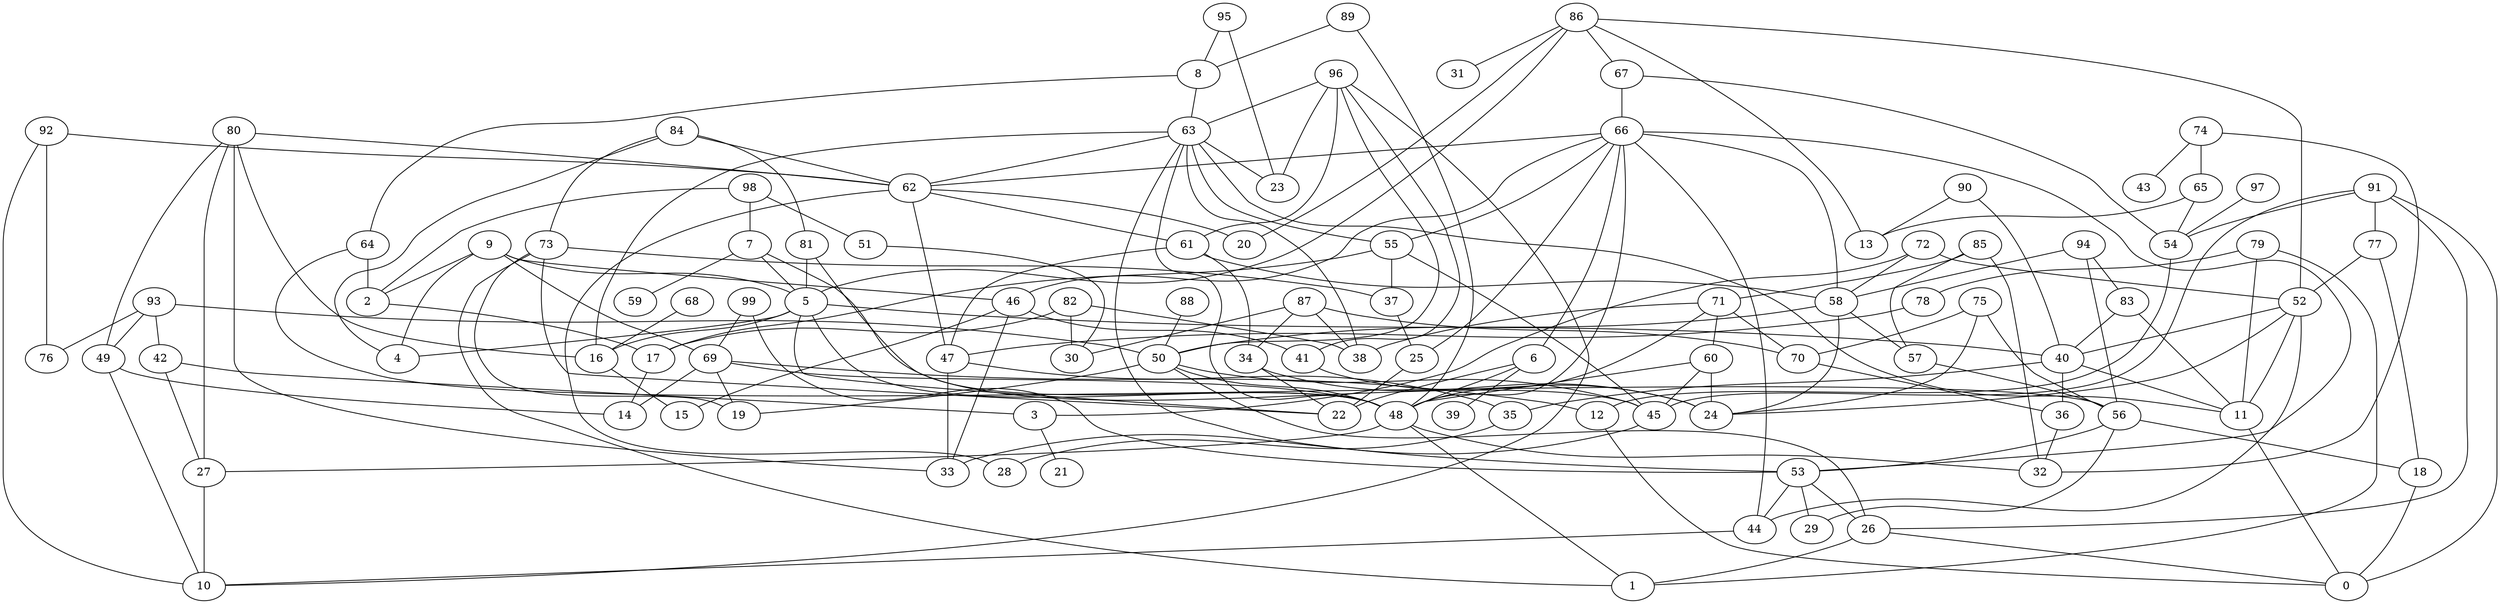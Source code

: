 digraph GG_graph {

subgraph G_graph {
edge [color = black]
"80" -> "16" [dir = none]
"60" -> "24" [dir = none]
"89" -> "48" [dir = none]
"97" -> "54" [dir = none]
"78" -> "47" [dir = none]
"86" -> "31" [dir = none]
"86" -> "67" [dir = none]
"91" -> "77" [dir = none]
"91" -> "26" [dir = none]
"91" -> "45" [dir = none]
"98" -> "51" [dir = none]
"98" -> "2" [dir = none]
"99" -> "69" [dir = none]
"92" -> "76" [dir = none]
"92" -> "10" [dir = none]
"92" -> "62" [dir = none]
"71" -> "70" [dir = none]
"71" -> "48" [dir = none]
"65" -> "54" [dir = none]
"7" -> "59" [dir = none]
"7" -> "5" [dir = none]
"27" -> "10" [dir = none]
"6" -> "39" [dir = none]
"6" -> "48" [dir = none]
"85" -> "57" [dir = none]
"85" -> "32" [dir = none]
"85" -> "71" [dir = none]
"53" -> "44" [dir = none]
"53" -> "29" [dir = none]
"5" -> "22" [dir = none]
"5" -> "4" [dir = none]
"87" -> "34" [dir = none]
"87" -> "38" [dir = none]
"88" -> "50" [dir = none]
"37" -> "25" [dir = none]
"46" -> "15" [dir = none]
"46" -> "41" [dir = none]
"3" -> "21" [dir = none]
"62" -> "28" [dir = none]
"62" -> "20" [dir = none]
"55" -> "17" [dir = none]
"55" -> "45" [dir = none]
"63" -> "23" [dir = none]
"63" -> "55" [dir = none]
"63" -> "38" [dir = none]
"63" -> "11" [dir = none]
"63" -> "16" [dir = none]
"63" -> "48" [dir = none]
"8" -> "64" [dir = none]
"8" -> "63" [dir = none]
"83" -> "40" [dir = none]
"90" -> "13" [dir = none]
"90" -> "40" [dir = none]
"11" -> "0" [dir = none]
"45" -> "33" [dir = none]
"48" -> "1" [dir = none]
"84" -> "73" [dir = none]
"84" -> "81" [dir = none]
"64" -> "2" [dir = none]
"64" -> "56" [dir = none]
"66" -> "53" [dir = none]
"66" -> "58" [dir = none]
"66" -> "46" [dir = none]
"66" -> "25" [dir = none]
"66" -> "62" [dir = none]
"66" -> "48" [dir = none]
"95" -> "23" [dir = none]
"81" -> "5" [dir = none]
"81" -> "48" [dir = none]
"69" -> "14" [dir = none]
"69" -> "48" [dir = none]
"93" -> "42" [dir = none]
"93" -> "49" [dir = none]
"93" -> "50" [dir = none]
"9" -> "46" [dir = none]
"50" -> "19" [dir = none]
"50" -> "48" [dir = none]
"67" -> "54" [dir = none]
"67" -> "66" [dir = none]
"40" -> "36" [dir = none]
"75" -> "56" [dir = none]
"56" -> "18" [dir = none]
"79" -> "78" [dir = none]
"79" -> "11" [dir = none]
"12" -> "0" [dir = none]
"94" -> "58" [dir = none]
"47" -> "35" [dir = none]
"96" -> "61" [dir = none]
"96" -> "63" [dir = none]
"52" -> "40" [dir = none]
"52" -> "24" [dir = none]
"52" -> "11" [dir = none]
"82" -> "30" [dir = none]
"82" -> "17" [dir = none]
"68" -> "16" [dir = none]
"74" -> "43" [dir = none]
"74" -> "32" [dir = none]
"72" -> "3" [dir = none]
"72" -> "58" [dir = none]
"16" -> "15" [dir = none]
"60" -> "45" [dir = none]
"69" -> "12" [dir = none]
"26" -> "1" [dir = none]
"47" -> "33" [dir = none]
"48" -> "27" [dir = none]
"73" -> "1" [dir = none]
"41" -> "24" [dir = none]
"91" -> "0" [dir = none]
"96" -> "41" [dir = none]
"62" -> "47" [dir = none]
"58" -> "50" [dir = none]
"72" -> "52" [dir = none]
"58" -> "24" [dir = none]
"87" -> "30" [dir = none]
"52" -> "44" [dir = none]
"63" -> "62" [dir = none]
"61" -> "34" [dir = none]
"73" -> "19" [dir = none]
"80" -> "27" [dir = none]
"58" -> "57" [dir = none]
"18" -> "0" [dir = none]
"86" -> "52" [dir = none]
"71" -> "38" [dir = none]
"98" -> "7" [dir = none]
"84" -> "4" [dir = none]
"49" -> "14" [dir = none]
"56" -> "53" [dir = none]
"87" -> "70" [dir = none]
"93" -> "76" [dir = none]
"62" -> "61" [dir = none]
"95" -> "8" [dir = none]
"60" -> "48" [dir = none]
"91" -> "54" [dir = none]
"53" -> "26" [dir = none]
"75" -> "70" [dir = none]
"34" -> "24" [dir = none]
"70" -> "36" [dir = none]
"48" -> "32" [dir = none]
"25" -> "22" [dir = none]
"61" -> "47" [dir = none]
"96" -> "23" [dir = none]
"82" -> "38" [dir = none]
"49" -> "10" [dir = none]
"42" -> "27" [dir = none]
"40" -> "11" [dir = none]
"94" -> "83" [dir = none]
"6" -> "22" [dir = none]
"65" -> "13" [dir = none]
"84" -> "62" [dir = none]
"89" -> "8" [dir = none]
"86" -> "20" [dir = none]
"86" -> "5" [dir = none]
"46" -> "33" [dir = none]
"96" -> "50" [dir = none]
"80" -> "62" [dir = none]
"75" -> "24" [dir = none]
"7" -> "45" [dir = none]
"94" -> "56" [dir = none]
"56" -> "29" [dir = none]
"63" -> "53" [dir = none]
"9" -> "4" [dir = none]
"79" -> "1" [dir = none]
"80" -> "33" [dir = none]
"77" -> "18" [dir = none]
"35" -> "28" [dir = none]
"9" -> "5" [dir = none]
"40" -> "35" [dir = none]
"5" -> "16" [dir = none]
"66" -> "55" [dir = none]
"69" -> "19" [dir = none]
"9" -> "2" [dir = none]
"77" -> "52" [dir = none]
"50" -> "26" [dir = none]
"51" -> "30" [dir = none]
"2" -> "17" [dir = none]
"66" -> "6" [dir = none]
"42" -> "3" [dir = none]
"99" -> "53" [dir = none]
"34" -> "22" [dir = none]
"55" -> "37" [dir = none]
"50" -> "45" [dir = none]
"17" -> "14" [dir = none]
"44" -> "10" [dir = none]
"71" -> "60" [dir = none]
"73" -> "22" [dir = none]
"74" -> "65" [dir = none]
"96" -> "10" [dir = none]
"83" -> "11" [dir = none]
"36" -> "32" [dir = none]
"5" -> "40" [dir = none]
"5" -> "48" [dir = none]
"57" -> "56" [dir = none]
"86" -> "13" [dir = none]
"66" -> "44" [dir = none]
"61" -> "58" [dir = none]
"80" -> "49" [dir = none]
"9" -> "69" [dir = none]
"54" -> "12" [dir = none]
"26" -> "0" [dir = none]
"73" -> "37" [dir = none]
}

}
